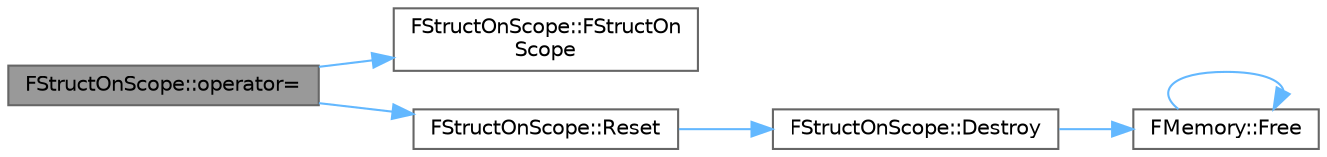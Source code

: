 digraph "FStructOnScope::operator="
{
 // INTERACTIVE_SVG=YES
 // LATEX_PDF_SIZE
  bgcolor="transparent";
  edge [fontname=Helvetica,fontsize=10,labelfontname=Helvetica,labelfontsize=10];
  node [fontname=Helvetica,fontsize=10,shape=box,height=0.2,width=0.4];
  rankdir="LR";
  Node1 [id="Node000001",label="FStructOnScope::operator=",height=0.2,width=0.4,color="gray40", fillcolor="grey60", style="filled", fontcolor="black",tooltip=" "];
  Node1 -> Node2 [id="edge1_Node000001_Node000002",color="steelblue1",style="solid",tooltip=" "];
  Node2 [id="Node000002",label="FStructOnScope::FStructOn\lScope",height=0.2,width=0.4,color="grey40", fillcolor="white", style="filled",URL="$d2/dae/classFStructOnScope.html#ad611d60d43344c34d7daa2d86163cb1b",tooltip=" "];
  Node1 -> Node3 [id="edge2_Node000001_Node000003",color="steelblue1",style="solid",tooltip=" "];
  Node3 [id="Node000003",label="FStructOnScope::Reset",height=0.2,width=0.4,color="grey40", fillcolor="white", style="filled",URL="$d2/dae/classFStructOnScope.html#ab0631a35f358d1d5708ef44353c6631b",tooltip=" "];
  Node3 -> Node4 [id="edge3_Node000003_Node000004",color="steelblue1",style="solid",tooltip=" "];
  Node4 [id="Node000004",label="FStructOnScope::Destroy",height=0.2,width=0.4,color="grey40", fillcolor="white", style="filled",URL="$d2/dae/classFStructOnScope.html#a1c697a8a88a2efcd690a14301afd80a5",tooltip=" "];
  Node4 -> Node5 [id="edge4_Node000004_Node000005",color="steelblue1",style="solid",tooltip=" "];
  Node5 [id="Node000005",label="FMemory::Free",height=0.2,width=0.4,color="grey40", fillcolor="white", style="filled",URL="$de/d4a/structFMemory.html#a2038d15a19280efc5f451d6239ad2cb5",tooltip=" "];
  Node5 -> Node5 [id="edge5_Node000005_Node000005",color="steelblue1",style="solid",tooltip=" "];
}
